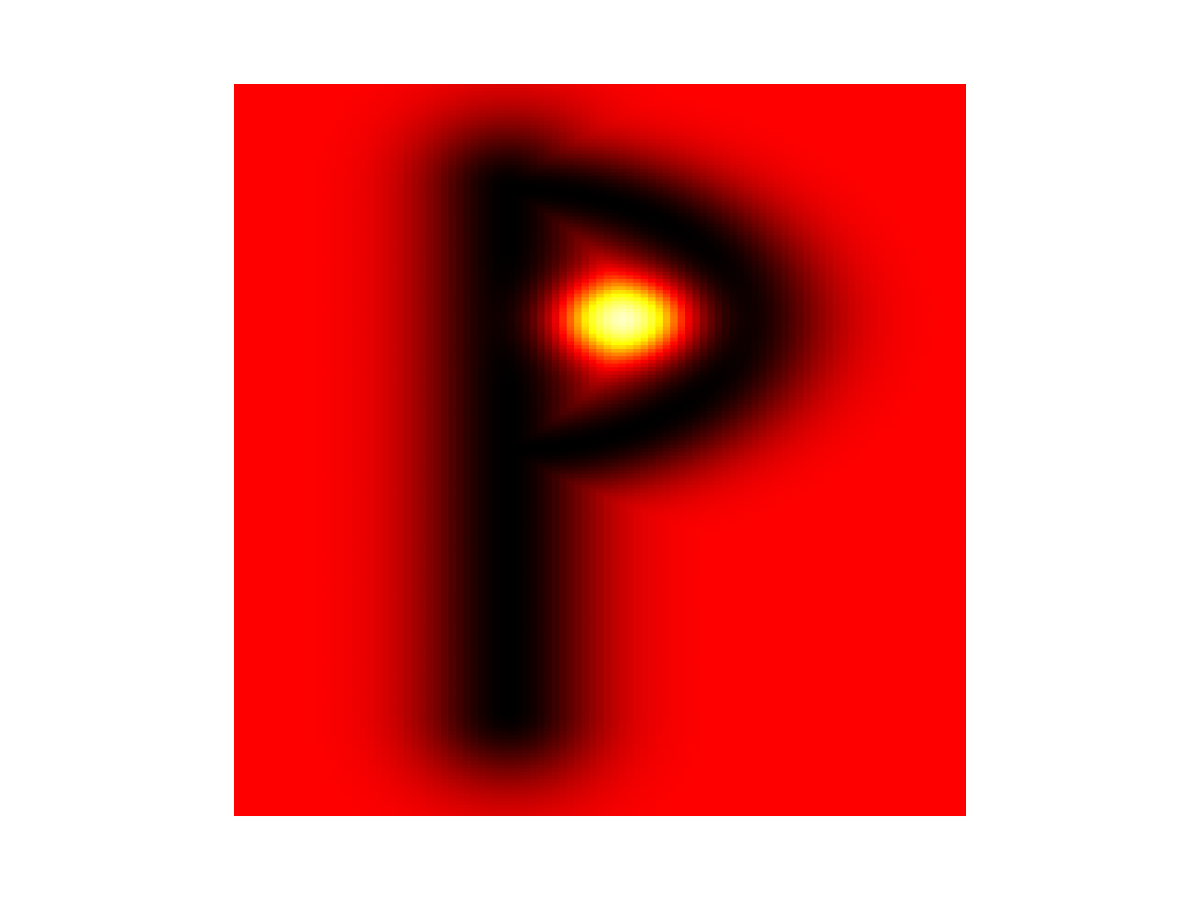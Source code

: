 exp2d(x,y,a,b)=exp(-a*x**2-b*y**2)
line(x,y)= y<-5? exp2d(x,y+5,1,0.5): y<5? exp2d(x,0,1,1): exp2d(x,y-5,1,0.5)
halfcirc(x,y)= x<0? 0: exp( -(2.5-sqrt((x)**2+(y-2.5)**2))**2  )
p(x,y)= line(x,y)>halfcirc(x,y) ? -line(x,y): -halfcirc(x,y)
set cbrange [0:3]
set xrange [-3:5]
set yrange [-7:7]
# size 297 to get a 200px logo
set term png enhanced size 297,297
set output "logo.png"
unset border
unset key
unset colorbox
unset tics
set lmargin 0
set rmargin 0
set bmargin 0
set tmargin 0
set pm3d map
set isosamples 200
set palette rgbformulae 21,22,23
set size square
splot 1+p(x,y)+2*exp2d(x-1.25,y-2.5,2,2) w pm3d

